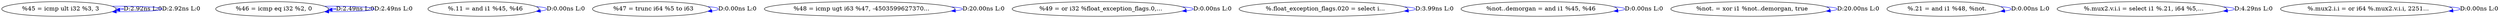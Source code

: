 digraph {
Node0x28f6250[label="  %45 = icmp ult i32 %3, 3"];
Node0x28f6250 -> Node0x28f6250[label="D:2.92ns L:0",color=blue];
Node0x28f6250 -> Node0x28f6250[label="D:2.92ns L:0",color=blue];
Node0x28f6330[label="  %46 = icmp eq i32 %2, 0"];
Node0x28f6330 -> Node0x28f6330[label="D:2.49ns L:0",color=blue];
Node0x28f6330 -> Node0x28f6330[label="D:2.49ns L:0",color=blue];
Node0x28f6410[label="  %.11 = and i1 %45, %46"];
Node0x28f6410 -> Node0x28f6410[label="D:0.00ns L:0",color=blue];
Node0x28f64f0[label="  %47 = trunc i64 %5 to i63"];
Node0x28f64f0 -> Node0x28f64f0[label="D:0.00ns L:0",color=blue];
Node0x28f65d0[label="  %48 = icmp ugt i63 %47, -4503599627370..."];
Node0x28f65d0 -> Node0x28f65d0[label="D:20.00ns L:0",color=blue];
Node0x28f66b0[label="  %49 = or i32 %float_exception_flags.0,..."];
Node0x28f66b0 -> Node0x28f66b0[label="D:0.00ns L:0",color=blue];
Node0x28f6790[label="  %.float_exception_flags.020 = select i..."];
Node0x28f6790 -> Node0x28f6790[label="D:3.99ns L:0",color=blue];
Node0x28f6870[label="  %not..demorgan = and i1 %45, %46"];
Node0x28f6870 -> Node0x28f6870[label="D:0.00ns L:0",color=blue];
Node0x28f6950[label="  %not. = xor i1 %not..demorgan, true"];
Node0x28f6950 -> Node0x28f6950[label="D:20.00ns L:0",color=blue];
Node0x28f6a30[label="  %.21 = and i1 %48, %not."];
Node0x28f6a30 -> Node0x28f6a30[label="D:0.00ns L:0",color=blue];
Node0x28f6b10[label="  %.mux2.v.i.i = select i1 %.21, i64 %5,..."];
Node0x28f6b10 -> Node0x28f6b10[label="D:4.29ns L:0",color=blue];
Node0x28f6bf0[label="  %.mux2.i.i = or i64 %.mux2.v.i.i, 2251..."];
Node0x28f6bf0 -> Node0x28f6bf0[label="D:0.00ns L:0",color=blue];
}
